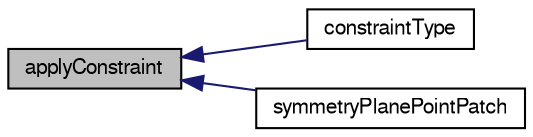 digraph "applyConstraint"
{
  bgcolor="transparent";
  edge [fontname="FreeSans",fontsize="10",labelfontname="FreeSans",labelfontsize="10"];
  node [fontname="FreeSans",fontsize="10",shape=record];
  rankdir="LR";
  Node27 [label="applyConstraint",height=0.2,width=0.4,color="black", fillcolor="grey75", style="filled", fontcolor="black"];
  Node27 -> Node28 [dir="back",color="midnightblue",fontsize="10",style="solid",fontname="FreeSans"];
  Node28 [label="constraintType",height=0.2,width=0.4,color="black",URL="$a27306.html#a335b754aac77e6916c83e756c84fc60b",tooltip="Return the constraint type this pointPatch implements. "];
  Node27 -> Node29 [dir="back",color="midnightblue",fontsize="10",style="solid",fontname="FreeSans"];
  Node29 [label="symmetryPlanePointPatch",height=0.2,width=0.4,color="black",URL="$a27306.html#a367c0efffcbc91f2206cd2c6b4687f7c",tooltip="Construct from polyPatch. "];
}
